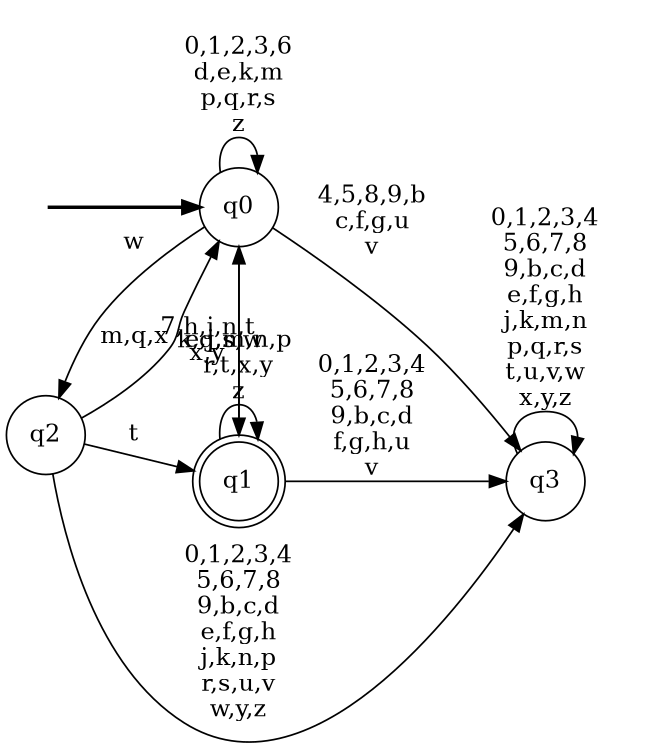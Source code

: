 digraph BlueStarA {
__start0 [style = invis, shape = none, label = "", width = 0, height = 0];

rankdir=LR;
size="8,5";

s0 [style="filled", color="black", fillcolor="white" shape="circle", label="q0"];
s1 [style="rounded,filled", color="black", fillcolor="white" shape="doublecircle", label="q1"];
s2 [style="filled", color="black", fillcolor="white" shape="circle", label="q2"];
s3 [style="filled", color="black", fillcolor="white" shape="circle", label="q3"];
subgraph cluster_main { 
	graph [pad=".75", ranksep="0.15", nodesep="0.15"];
	 style=invis; 
	__start0 -> s0 [penwidth=2];
}
s0 -> s0 [label="0,1,2,3,6\nd,e,k,m\np,q,r,s\nz"];
s0 -> s1 [label="7,h,j,n,t\nx,y"];
s0 -> s2 [label="w"];
s0 -> s3 [label="4,5,8,9,b\nc,f,g,u\nv"];
s1 -> s0 [label="k,q,s,w"];
s1 -> s1 [label="e,j,m,n,p\nr,t,x,y\nz"];
s1 -> s3 [label="0,1,2,3,4\n5,6,7,8\n9,b,c,d\nf,g,h,u\nv"];
s2 -> s0 [label="m,q,x"];
s2 -> s1 [label="t"];
s2 -> s3 [label="0,1,2,3,4\n5,6,7,8\n9,b,c,d\ne,f,g,h\nj,k,n,p\nr,s,u,v\nw,y,z"];
s3 -> s3 [label="0,1,2,3,4\n5,6,7,8\n9,b,c,d\ne,f,g,h\nj,k,m,n\np,q,r,s\nt,u,v,w\nx,y,z"];

}